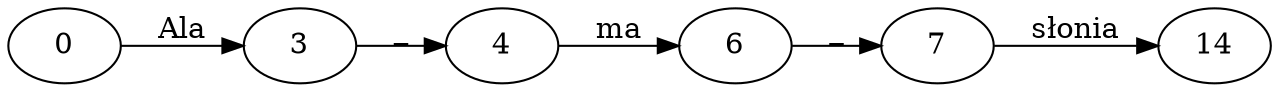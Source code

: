 digraph G {
rankdir=LR
0 -> 3 [label="Ala"]
3 -> 4 [label="_"]
4 -> 6 [label="ma"]
6 -> 7 [label="_"]
7 -> 14 [label="słonia"]
}
